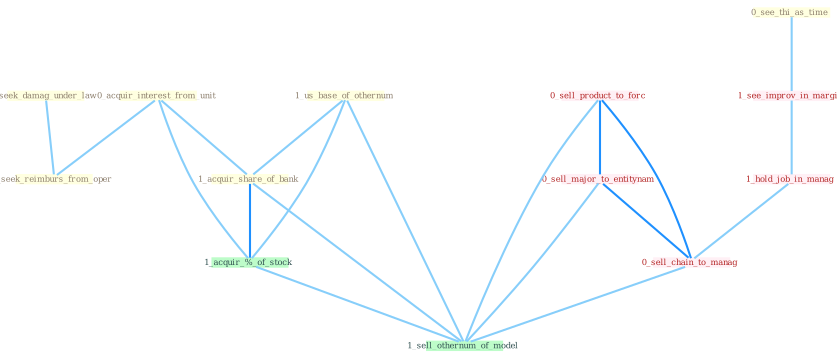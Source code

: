 Graph G{ 
    node
    [shape=polygon,style=filled,width=.5,height=.06,color="#BDFCC9",fixedsize=true,fontsize=4,
    fontcolor="#2f4f4f"];
    {node
    [color="#ffffe0", fontcolor="#8b7d6b"] "0_acquir_interest_from_unit " "0_see_thi_as_time " "1_us_base_of_othernum " "1_seek_damag_under_law " "1_seek_reimburs_from_oper " "1_acquir_share_of_bank "}
{node [color="#fff0f5", fontcolor="#b22222"] "1_see_improv_in_margin " "1_hold_job_in_manag " "0_sell_product_to_forc " "0_sell_major_to_entitynam " "0_sell_chain_to_manag "}
edge [color="#B0E2FF"];

	"0_acquir_interest_from_unit " -- "1_seek_reimburs_from_oper " [w="1", color="#87cefa" ];
	"0_acquir_interest_from_unit " -- "1_acquir_share_of_bank " [w="1", color="#87cefa" ];
	"0_acquir_interest_from_unit " -- "1_acquir_%_of_stock " [w="1", color="#87cefa" ];
	"0_see_thi_as_time " -- "1_see_improv_in_margin " [w="1", color="#87cefa" ];
	"1_us_base_of_othernum " -- "1_acquir_share_of_bank " [w="1", color="#87cefa" ];
	"1_us_base_of_othernum " -- "1_acquir_%_of_stock " [w="1", color="#87cefa" ];
	"1_us_base_of_othernum " -- "1_sell_othernum_of_model " [w="1", color="#87cefa" ];
	"1_seek_damag_under_law " -- "1_seek_reimburs_from_oper " [w="1", color="#87cefa" ];
	"1_acquir_share_of_bank " -- "1_acquir_%_of_stock " [w="2", color="#1e90ff" , len=0.8];
	"1_acquir_share_of_bank " -- "1_sell_othernum_of_model " [w="1", color="#87cefa" ];
	"1_see_improv_in_margin " -- "1_hold_job_in_manag " [w="1", color="#87cefa" ];
	"1_acquir_%_of_stock " -- "1_sell_othernum_of_model " [w="1", color="#87cefa" ];
	"1_hold_job_in_manag " -- "0_sell_chain_to_manag " [w="1", color="#87cefa" ];
	"0_sell_product_to_forc " -- "0_sell_major_to_entitynam " [w="2", color="#1e90ff" , len=0.8];
	"0_sell_product_to_forc " -- "0_sell_chain_to_manag " [w="2", color="#1e90ff" , len=0.8];
	"0_sell_product_to_forc " -- "1_sell_othernum_of_model " [w="1", color="#87cefa" ];
	"0_sell_major_to_entitynam " -- "0_sell_chain_to_manag " [w="2", color="#1e90ff" , len=0.8];
	"0_sell_major_to_entitynam " -- "1_sell_othernum_of_model " [w="1", color="#87cefa" ];
	"0_sell_chain_to_manag " -- "1_sell_othernum_of_model " [w="1", color="#87cefa" ];
}